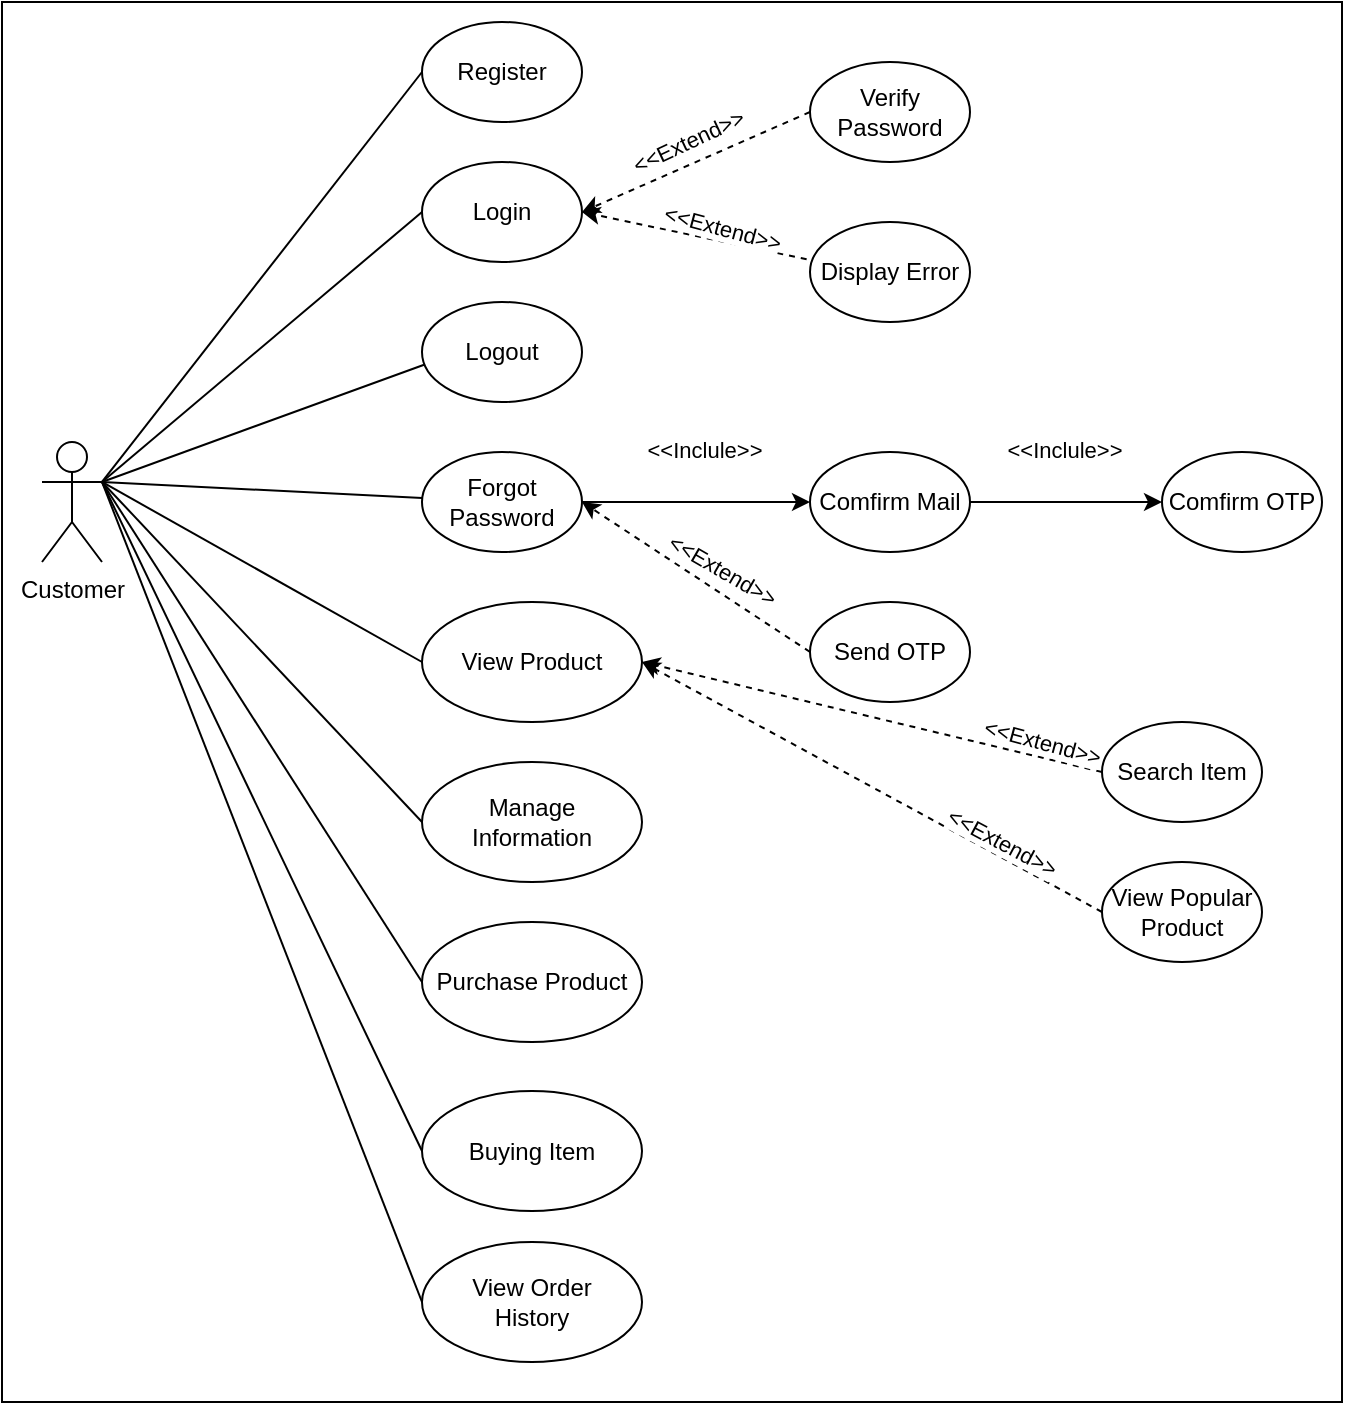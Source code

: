 <mxfile version="14.7.3" type="device"><diagram id="hYlFgGPca2TO5aZFgw9K" name="Page-1"><mxGraphModel dx="1199" dy="653" grid="1" gridSize="10" guides="1" tooltips="1" connect="1" arrows="1" fold="1" page="1" pageScale="1" pageWidth="827" pageHeight="1169" math="0" shadow="0"><root><mxCell id="0"/><mxCell id="1" parent="0"/><mxCell id="0jXOolDG2gITFVpfu4NX-1" value="" style="rounded=0;whiteSpace=wrap;html=1;" vertex="1" parent="1"><mxGeometry x="70" y="100" width="670" height="700" as="geometry"/></mxCell><mxCell id="0jXOolDG2gITFVpfu4NX-2" value="Customer" style="shape=umlActor;verticalLabelPosition=bottom;verticalAlign=top;html=1;outlineConnect=0;" vertex="1" parent="1"><mxGeometry x="90" y="320" width="30" height="60" as="geometry"/></mxCell><mxCell id="0jXOolDG2gITFVpfu4NX-3" value="Login" style="ellipse;whiteSpace=wrap;html=1;" vertex="1" parent="1"><mxGeometry x="280" y="180" width="80" height="50" as="geometry"/></mxCell><mxCell id="0jXOolDG2gITFVpfu4NX-4" value="" style="endArrow=none;html=1;entryX=0;entryY=0.5;entryDx=0;entryDy=0;exitX=1;exitY=0.333;exitDx=0;exitDy=0;exitPerimeter=0;" edge="1" parent="1" source="0jXOolDG2gITFVpfu4NX-2" target="0jXOolDG2gITFVpfu4NX-3"><mxGeometry width="50" height="50" relative="1" as="geometry"><mxPoint x="120" y="338" as="sourcePoint"/><mxPoint x="400" y="340" as="targetPoint"/></mxGeometry></mxCell><mxCell id="0jXOolDG2gITFVpfu4NX-5" value="Verify&lt;br&gt;Password" style="ellipse;whiteSpace=wrap;html=1;" vertex="1" parent="1"><mxGeometry x="474" y="130" width="80" height="50" as="geometry"/></mxCell><mxCell id="0jXOolDG2gITFVpfu4NX-6" value="Display Error" style="ellipse;whiteSpace=wrap;html=1;" vertex="1" parent="1"><mxGeometry x="474" y="210" width="80" height="50" as="geometry"/></mxCell><mxCell id="0jXOolDG2gITFVpfu4NX-7" value="" style="endArrow=classic;html=1;dashed=1;exitX=-0.021;exitY=0.373;exitDx=0;exitDy=0;exitPerimeter=0;entryX=1;entryY=0.5;entryDx=0;entryDy=0;" edge="1" parent="1" source="0jXOolDG2gITFVpfu4NX-6" target="0jXOolDG2gITFVpfu4NX-3"><mxGeometry relative="1" as="geometry"><mxPoint x="240" y="350" as="sourcePoint"/><mxPoint x="350" y="240" as="targetPoint"/></mxGeometry></mxCell><mxCell id="0jXOolDG2gITFVpfu4NX-8" value="&amp;lt;&amp;lt;Extend&amp;gt;&amp;gt;" style="edgeLabel;resizable=0;html=1;align=center;verticalAlign=middle;rotation=15;" connectable="0" vertex="1" parent="0jXOolDG2gITFVpfu4NX-7"><mxGeometry relative="1" as="geometry"><mxPoint x="14" y="-4" as="offset"/></mxGeometry></mxCell><mxCell id="0jXOolDG2gITFVpfu4NX-9" value="&amp;lt;&amp;lt;Inclule&amp;gt;&amp;gt;" style="edgeLabel;resizable=0;html=1;align=center;verticalAlign=middle;" connectable="0" vertex="1" parent="0jXOolDG2gITFVpfu4NX-7"><mxGeometry relative="1" as="geometry"><mxPoint x="5" y="107" as="offset"/></mxGeometry></mxCell><mxCell id="0jXOolDG2gITFVpfu4NX-10" value="&amp;lt;&amp;lt;Inclule&amp;gt;&amp;gt;" style="edgeLabel;resizable=0;html=1;align=center;verticalAlign=middle;" connectable="0" vertex="1" parent="0jXOolDG2gITFVpfu4NX-7"><mxGeometry relative="1" as="geometry"><mxPoint x="185" y="107" as="offset"/></mxGeometry></mxCell><mxCell id="0jXOolDG2gITFVpfu4NX-11" value="Register" style="ellipse;whiteSpace=wrap;html=1;" vertex="1" parent="1"><mxGeometry x="280" y="110" width="80" height="50" as="geometry"/></mxCell><mxCell id="0jXOolDG2gITFVpfu4NX-12" value="Logout" style="ellipse;whiteSpace=wrap;html=1;" vertex="1" parent="1"><mxGeometry x="280" y="250" width="80" height="50" as="geometry"/></mxCell><mxCell id="0jXOolDG2gITFVpfu4NX-13" value="" style="endArrow=none;html=1;entryX=0.013;entryY=0.627;entryDx=0;entryDy=0;entryPerimeter=0;exitX=1;exitY=0.333;exitDx=0;exitDy=0;exitPerimeter=0;" edge="1" parent="1" source="0jXOolDG2gITFVpfu4NX-2" target="0jXOolDG2gITFVpfu4NX-12"><mxGeometry width="50" height="50" relative="1" as="geometry"><mxPoint x="120" y="344" as="sourcePoint"/><mxPoint x="410" y="220" as="targetPoint"/></mxGeometry></mxCell><mxCell id="0jXOolDG2gITFVpfu4NX-14" value="" style="endArrow=none;html=1;entryX=0;entryY=0.5;entryDx=0;entryDy=0;exitX=1;exitY=0.333;exitDx=0;exitDy=0;exitPerimeter=0;" edge="1" parent="1" source="0jXOolDG2gITFVpfu4NX-2" target="0jXOolDG2gITFVpfu4NX-19"><mxGeometry width="50" height="50" relative="1" as="geometry"><mxPoint x="360" y="590" as="sourcePoint"/><mxPoint x="280" y="445" as="targetPoint"/></mxGeometry></mxCell><mxCell id="0jXOolDG2gITFVpfu4NX-15" value="" style="endArrow=none;html=1;entryX=0;entryY=0.5;entryDx=0;entryDy=0;exitX=1;exitY=0.333;exitDx=0;exitDy=0;exitPerimeter=0;" edge="1" parent="1" source="0jXOolDG2gITFVpfu4NX-2" target="0jXOolDG2gITFVpfu4NX-20"><mxGeometry width="50" height="50" relative="1" as="geometry"><mxPoint x="178" y="390" as="sourcePoint"/><mxPoint x="280" y="615" as="targetPoint"/></mxGeometry></mxCell><mxCell id="0jXOolDG2gITFVpfu4NX-16" value="" style="endArrow=none;html=1;entryX=0;entryY=0.5;entryDx=0;entryDy=0;exitX=1;exitY=0.333;exitDx=0;exitDy=0;exitPerimeter=0;" edge="1" parent="1" target="0jXOolDG2gITFVpfu4NX-11" source="0jXOolDG2gITFVpfu4NX-2"><mxGeometry width="50" height="50" relative="1" as="geometry"><mxPoint x="180" y="330" as="sourcePoint"/><mxPoint x="500" y="290" as="targetPoint"/></mxGeometry></mxCell><mxCell id="0jXOolDG2gITFVpfu4NX-17" value="" style="endArrow=classic;html=1;dashed=1;exitX=0;exitY=0.5;exitDx=0;exitDy=0;entryX=1;entryY=0.5;entryDx=0;entryDy=0;" edge="1" parent="1" source="0jXOolDG2gITFVpfu4NX-5" target="0jXOolDG2gITFVpfu4NX-3"><mxGeometry relative="1" as="geometry"><mxPoint x="458.32" y="318.65" as="sourcePoint"/><mxPoint x="355.04" y="268.65" as="targetPoint"/></mxGeometry></mxCell><mxCell id="0jXOolDG2gITFVpfu4NX-18" value="&amp;lt;&amp;lt;Extend&amp;gt;&amp;gt;" style="edgeLabel;resizable=0;html=1;align=center;verticalAlign=middle;rotation=-25;" connectable="0" vertex="1" parent="0jXOolDG2gITFVpfu4NX-17"><mxGeometry relative="1" as="geometry"><mxPoint x="-5" y="-10" as="offset"/></mxGeometry></mxCell><mxCell id="0jXOolDG2gITFVpfu4NX-19" value="Manage&lt;br&gt;Information" style="ellipse;whiteSpace=wrap;html=1;" vertex="1" parent="1"><mxGeometry x="280" y="480" width="110" height="60" as="geometry"/></mxCell><mxCell id="0jXOolDG2gITFVpfu4NX-20" value="Purchase Product" style="ellipse;whiteSpace=wrap;html=1;" vertex="1" parent="1"><mxGeometry x="280" y="560" width="110" height="60" as="geometry"/></mxCell><mxCell id="0jXOolDG2gITFVpfu4NX-21" value="View Product" style="ellipse;whiteSpace=wrap;html=1;" vertex="1" parent="1"><mxGeometry x="280" y="400" width="110" height="60" as="geometry"/></mxCell><mxCell id="0jXOolDG2gITFVpfu4NX-22" value="" style="endArrow=none;html=1;entryX=0;entryY=0.5;entryDx=0;entryDy=0;exitX=1;exitY=0.333;exitDx=0;exitDy=0;exitPerimeter=0;" edge="1" parent="1" source="0jXOolDG2gITFVpfu4NX-2" target="0jXOolDG2gITFVpfu4NX-21"><mxGeometry width="50" height="50" relative="1" as="geometry"><mxPoint x="450" y="570" as="sourcePoint"/><mxPoint x="500" y="520" as="targetPoint"/></mxGeometry></mxCell><mxCell id="0jXOolDG2gITFVpfu4NX-29" value="Buying Item" style="ellipse;whiteSpace=wrap;html=1;" vertex="1" parent="1"><mxGeometry x="280" y="644.5" width="110" height="60" as="geometry"/></mxCell><mxCell id="0jXOolDG2gITFVpfu4NX-30" value="" style="endArrow=none;html=1;exitX=0;exitY=0.5;exitDx=0;exitDy=0;entryX=1;entryY=0.333;entryDx=0;entryDy=0;entryPerimeter=0;" edge="1" parent="1" source="0jXOolDG2gITFVpfu4NX-29" target="0jXOolDG2gITFVpfu4NX-2"><mxGeometry width="50" height="50" relative="1" as="geometry"><mxPoint x="450" y="580" as="sourcePoint"/><mxPoint x="160" y="400" as="targetPoint"/></mxGeometry></mxCell><mxCell id="0jXOolDG2gITFVpfu4NX-34" style="edgeStyle=orthogonalEdgeStyle;rounded=0;orthogonalLoop=1;jettySize=auto;html=1;exitX=0.5;exitY=1;exitDx=0;exitDy=0;" edge="1" parent="1"><mxGeometry relative="1" as="geometry"><mxPoint x="545" y="735" as="sourcePoint"/><mxPoint x="545" y="735" as="targetPoint"/></mxGeometry></mxCell><mxCell id="0jXOolDG2gITFVpfu4NX-35" style="edgeStyle=orthogonalEdgeStyle;rounded=0;orthogonalLoop=1;jettySize=auto;html=1;" edge="1" parent="1" source="0jXOolDG2gITFVpfu4NX-36" target="0jXOolDG2gITFVpfu4NX-39"><mxGeometry relative="1" as="geometry"/></mxCell><mxCell id="0jXOolDG2gITFVpfu4NX-36" value="Forgot Password" style="ellipse;whiteSpace=wrap;html=1;" vertex="1" parent="1"><mxGeometry x="280" y="325" width="80" height="50" as="geometry"/></mxCell><mxCell id="0jXOolDG2gITFVpfu4NX-37" value="" style="endArrow=none;html=1;exitX=1;exitY=0.333;exitDx=0;exitDy=0;exitPerimeter=0;" edge="1" parent="1" target="0jXOolDG2gITFVpfu4NX-36" source="0jXOolDG2gITFVpfu4NX-2"><mxGeometry width="50" height="50" relative="1" as="geometry"><mxPoint x="170" y="350" as="sourcePoint"/><mxPoint x="291.04" y="291.35" as="targetPoint"/></mxGeometry></mxCell><mxCell id="0jXOolDG2gITFVpfu4NX-38" style="edgeStyle=orthogonalEdgeStyle;rounded=0;orthogonalLoop=1;jettySize=auto;html=1;entryX=0;entryY=0.5;entryDx=0;entryDy=0;" edge="1" parent="1" source="0jXOolDG2gITFVpfu4NX-39" target="0jXOolDG2gITFVpfu4NX-44"><mxGeometry relative="1" as="geometry"/></mxCell><mxCell id="0jXOolDG2gITFVpfu4NX-39" value="Comfirm Mail" style="ellipse;whiteSpace=wrap;html=1;" vertex="1" parent="1"><mxGeometry x="474" y="325" width="80" height="50" as="geometry"/></mxCell><mxCell id="0jXOolDG2gITFVpfu4NX-40" value="Send OTP" style="ellipse;whiteSpace=wrap;html=1;" vertex="1" parent="1"><mxGeometry x="474" y="400" width="80" height="50" as="geometry"/></mxCell><mxCell id="0jXOolDG2gITFVpfu4NX-41" value="" style="endArrow=classic;html=1;dashed=1;exitX=0;exitY=0.5;exitDx=0;exitDy=0;" edge="1" parent="1" source="0jXOolDG2gITFVpfu4NX-40"><mxGeometry relative="1" as="geometry"><mxPoint x="482.32" y="258.65" as="sourcePoint"/><mxPoint x="360" y="350" as="targetPoint"/></mxGeometry></mxCell><mxCell id="0jXOolDG2gITFVpfu4NX-42" value="&amp;lt;&amp;lt;Extend&amp;gt;&amp;gt;" style="edgeLabel;resizable=0;html=1;align=center;verticalAlign=middle;rotation=30;" connectable="0" vertex="1" parent="0jXOolDG2gITFVpfu4NX-41"><mxGeometry relative="1" as="geometry"><mxPoint x="13" y="-4" as="offset"/></mxGeometry></mxCell><mxCell id="0jXOolDG2gITFVpfu4NX-44" value="Comfirm OTP" style="ellipse;whiteSpace=wrap;html=1;" vertex="1" parent="1"><mxGeometry x="650" y="325" width="80" height="50" as="geometry"/></mxCell><mxCell id="0jXOolDG2gITFVpfu4NX-47" value="View Order&lt;br&gt;History" style="ellipse;whiteSpace=wrap;html=1;" vertex="1" parent="1"><mxGeometry x="280" y="720" width="110" height="60" as="geometry"/></mxCell><mxCell id="0jXOolDG2gITFVpfu4NX-49" value="" style="endArrow=none;html=1;exitX=0;exitY=0.5;exitDx=0;exitDy=0;entryX=1;entryY=0.333;entryDx=0;entryDy=0;entryPerimeter=0;" edge="1" parent="1" source="0jXOolDG2gITFVpfu4NX-47" target="0jXOolDG2gITFVpfu4NX-2"><mxGeometry width="50" height="50" relative="1" as="geometry"><mxPoint x="360" y="600" as="sourcePoint"/><mxPoint x="410" y="550" as="targetPoint"/></mxGeometry></mxCell><mxCell id="0jXOolDG2gITFVpfu4NX-50" value="Search Item" style="ellipse;whiteSpace=wrap;html=1;" vertex="1" parent="1"><mxGeometry x="620" y="460" width="80" height="50" as="geometry"/></mxCell><mxCell id="0jXOolDG2gITFVpfu4NX-51" value="" style="endArrow=classic;html=1;dashed=1;exitX=0;exitY=0.5;exitDx=0;exitDy=0;entryX=1;entryY=0.5;entryDx=0;entryDy=0;" edge="1" parent="1" source="0jXOolDG2gITFVpfu4NX-50" target="0jXOolDG2gITFVpfu4NX-21"><mxGeometry relative="1" as="geometry"><mxPoint x="484" y="435" as="sourcePoint"/><mxPoint x="370" y="360" as="targetPoint"/></mxGeometry></mxCell><mxCell id="0jXOolDG2gITFVpfu4NX-52" value="&amp;lt;&amp;lt;Extend&amp;gt;&amp;gt;" style="edgeLabel;resizable=0;html=1;align=center;verticalAlign=middle;rotation=15;" connectable="0" vertex="1" parent="0jXOolDG2gITFVpfu4NX-51"><mxGeometry relative="1" as="geometry"><mxPoint x="85" y="12" as="offset"/></mxGeometry></mxCell><mxCell id="0jXOolDG2gITFVpfu4NX-53" value="View Popular Product" style="ellipse;whiteSpace=wrap;html=1;" vertex="1" parent="1"><mxGeometry x="620" y="530" width="80" height="50" as="geometry"/></mxCell><mxCell id="0jXOolDG2gITFVpfu4NX-54" value="" style="endArrow=classic;html=1;dashed=1;exitX=0;exitY=0.5;exitDx=0;exitDy=0;entryX=1;entryY=0.5;entryDx=0;entryDy=0;" edge="1" parent="1" source="0jXOolDG2gITFVpfu4NX-53" target="0jXOolDG2gITFVpfu4NX-21"><mxGeometry relative="1" as="geometry"><mxPoint x="630" y="495" as="sourcePoint"/><mxPoint x="400" y="440" as="targetPoint"/></mxGeometry></mxCell><mxCell id="0jXOolDG2gITFVpfu4NX-55" value="&amp;lt;&amp;lt;Extend&amp;gt;&amp;gt;" style="edgeLabel;resizable=0;html=1;align=center;verticalAlign=middle;rotation=28;" connectable="0" vertex="1" parent="0jXOolDG2gITFVpfu4NX-54"><mxGeometry relative="1" as="geometry"><mxPoint x="65" y="27" as="offset"/></mxGeometry></mxCell></root></mxGraphModel></diagram></mxfile>